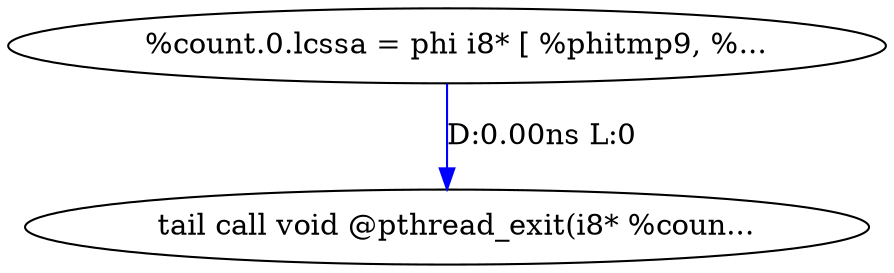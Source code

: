 digraph {
Node0xaf9dc10[label="  tail call void @pthread_exit(i8* %coun..."];
Node0xaf9db70[label="  %count.0.lcssa = phi i8* [ %phitmp9, %..."];
Node0xaf9db70 -> Node0xaf9dc10[label="D:0.00ns L:0",color=blue];
}
